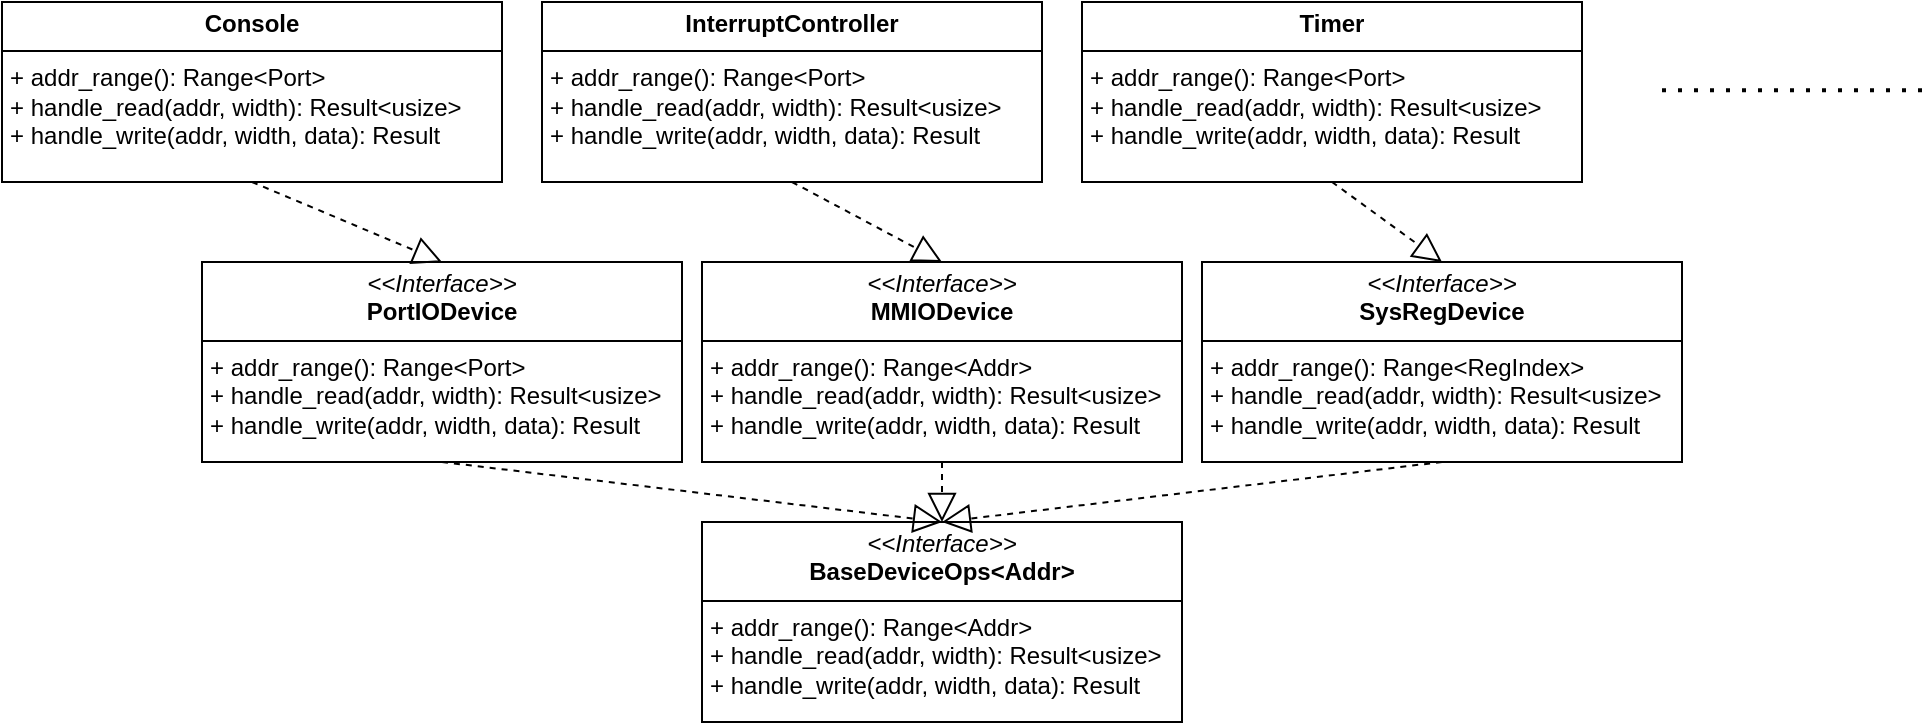 <mxfile version="26.2.9">
  <diagram name="Page-1" id="lz7bLKVi2YMartpfqSo2">
    <mxGraphModel dx="2430" dy="1073" grid="1" gridSize="10" guides="1" tooltips="1" connect="1" arrows="1" fold="1" page="1" pageScale="1" pageWidth="850" pageHeight="1100" math="0" shadow="0">
      <root>
        <mxCell id="0" />
        <mxCell id="1" parent="0" />
        <mxCell id="rO13EA9QYpoG7izfs3yC-1" value="&lt;p style=&quot;margin:0px;margin-top:4px;text-align:center;&quot;&gt;&lt;i&gt;&amp;lt;&amp;lt;Interface&amp;gt;&amp;gt;&lt;/i&gt;&lt;br&gt;&lt;b&gt;BaseDeviceOps&amp;lt;Addr&amp;gt;&lt;/b&gt;&lt;/p&gt;&lt;hr size=&quot;1&quot; style=&quot;border-style:solid;&quot;&gt;&lt;p style=&quot;margin:0px;margin-left:4px;&quot;&gt;+ addr_range(): Range&amp;lt;Addr&amp;gt;&lt;/p&gt;&lt;p style=&quot;margin:0px;margin-left:4px;&quot;&gt;+ handle_read(addr, width): Result&amp;lt;usize&amp;gt;&lt;/p&gt;&lt;p style=&quot;margin:0px;margin-left:4px;&quot;&gt;+ handle_write(addr, width, data): Result&lt;/p&gt;" style="verticalAlign=top;align=left;overflow=fill;html=1;whiteSpace=wrap;" vertex="1" parent="1">
          <mxGeometry x="320" y="440" width="240" height="100" as="geometry" />
        </mxCell>
        <mxCell id="rO13EA9QYpoG7izfs3yC-6" value="&lt;p style=&quot;margin:0px;margin-top:4px;text-align:center;&quot;&gt;&lt;i&gt;&amp;lt;&amp;lt;Interface&amp;gt;&amp;gt;&lt;/i&gt;&lt;br&gt;&lt;b&gt;PortIODevice&lt;/b&gt;&lt;/p&gt;&lt;hr size=&quot;1&quot; style=&quot;border-style:solid;&quot;&gt;&lt;p style=&quot;margin:0px;margin-left:4px;&quot;&gt;+ addr_range(): Range&amp;lt;Port&amp;gt;&lt;/p&gt;&lt;p style=&quot;margin:0px;margin-left:4px;&quot;&gt;+ handle_read(addr, width): Result&amp;lt;usize&amp;gt;&lt;/p&gt;&lt;p style=&quot;margin:0px;margin-left:4px;&quot;&gt;+ handle_write(addr, width, data): Result&lt;/p&gt;" style="verticalAlign=top;align=left;overflow=fill;html=1;whiteSpace=wrap;" vertex="1" parent="1">
          <mxGeometry x="70" y="310" width="240" height="100" as="geometry" />
        </mxCell>
        <mxCell id="rO13EA9QYpoG7izfs3yC-7" value="&lt;p style=&quot;margin:0px;margin-top:4px;text-align:center;&quot;&gt;&lt;i&gt;&amp;lt;&amp;lt;Interface&amp;gt;&amp;gt;&lt;/i&gt;&lt;br&gt;&lt;b&gt;MMIODevice&lt;/b&gt;&lt;/p&gt;&lt;hr size=&quot;1&quot; style=&quot;border-style:solid;&quot;&gt;&lt;p style=&quot;margin:0px;margin-left:4px;&quot;&gt;+ addr_range(): Range&amp;lt;Addr&amp;gt;&lt;/p&gt;&lt;p style=&quot;margin:0px;margin-left:4px;&quot;&gt;+ handle_read(addr, width): Result&amp;lt;usize&amp;gt;&lt;/p&gt;&lt;p style=&quot;margin:0px;margin-left:4px;&quot;&gt;+ handle_write(addr, width, data): Result&lt;/p&gt;" style="verticalAlign=top;align=left;overflow=fill;html=1;whiteSpace=wrap;" vertex="1" parent="1">
          <mxGeometry x="320" y="310" width="240" height="100" as="geometry" />
        </mxCell>
        <mxCell id="rO13EA9QYpoG7izfs3yC-8" value="&lt;p style=&quot;margin:0px;margin-top:4px;text-align:center;&quot;&gt;&lt;i&gt;&amp;lt;&amp;lt;Interface&amp;gt;&amp;gt;&lt;/i&gt;&lt;br&gt;&lt;b&gt;SysRegDevice&lt;/b&gt;&lt;/p&gt;&lt;hr size=&quot;1&quot; style=&quot;border-style:solid;&quot;&gt;&lt;p style=&quot;margin:0px;margin-left:4px;&quot;&gt;+ addr_range(): Range&amp;lt;RegIndex&amp;gt;&lt;/p&gt;&lt;p style=&quot;margin:0px;margin-left:4px;&quot;&gt;+ handle_read(addr, width): Result&amp;lt;usize&amp;gt;&lt;/p&gt;&lt;p style=&quot;margin:0px;margin-left:4px;&quot;&gt;+ handle_write(addr, width, data): Result&lt;/p&gt;" style="verticalAlign=top;align=left;overflow=fill;html=1;whiteSpace=wrap;" vertex="1" parent="1">
          <mxGeometry x="570" y="310" width="240" height="100" as="geometry" />
        </mxCell>
        <mxCell id="rO13EA9QYpoG7izfs3yC-9" value="" style="endArrow=block;dashed=1;endFill=0;endSize=12;html=1;rounded=0;exitX=0.5;exitY=1;exitDx=0;exitDy=0;fontStyle=1" edge="1" parent="1" source="rO13EA9QYpoG7izfs3yC-7">
          <mxGeometry width="160" relative="1" as="geometry">
            <mxPoint x="350" y="330" as="sourcePoint" />
            <mxPoint x="440" y="440" as="targetPoint" />
          </mxGeometry>
        </mxCell>
        <mxCell id="rO13EA9QYpoG7izfs3yC-11" value="" style="endArrow=block;dashed=1;endFill=0;endSize=12;html=1;rounded=0;entryX=0.5;entryY=0;entryDx=0;entryDy=0;exitX=0.5;exitY=1;exitDx=0;exitDy=0;" edge="1" parent="1" source="rO13EA9QYpoG7izfs3yC-6" target="rO13EA9QYpoG7izfs3yC-1">
          <mxGeometry width="160" relative="1" as="geometry">
            <mxPoint x="190" y="440" as="sourcePoint" />
            <mxPoint x="510" y="330" as="targetPoint" />
          </mxGeometry>
        </mxCell>
        <mxCell id="rO13EA9QYpoG7izfs3yC-12" value="" style="endArrow=block;dashed=1;endFill=0;endSize=12;html=1;rounded=0;exitX=0.5;exitY=1;exitDx=0;exitDy=0;entryX=0.5;entryY=0;entryDx=0;entryDy=0;" edge="1" parent="1" source="rO13EA9QYpoG7izfs3yC-8" target="rO13EA9QYpoG7izfs3yC-1">
          <mxGeometry width="160" relative="1" as="geometry">
            <mxPoint x="450" y="420" as="sourcePoint" />
            <mxPoint x="450" y="450" as="targetPoint" />
          </mxGeometry>
        </mxCell>
        <mxCell id="rO13EA9QYpoG7izfs3yC-13" value="&lt;p style=&quot;margin:0px;margin-top:4px;text-align:center;&quot;&gt;&lt;b&gt;Console&lt;/b&gt;&lt;/p&gt;&lt;hr size=&quot;1&quot; style=&quot;border-style:solid;&quot;&gt;&lt;p style=&quot;margin:0px;margin-left:4px;&quot;&gt;&lt;/p&gt;&lt;p style=&quot;margin: 0px 0px 0px 4px;&quot;&gt;+ addr_range(): Range&amp;lt;Port&amp;gt;&lt;/p&gt;&lt;p style=&quot;margin: 0px 0px 0px 4px;&quot;&gt;+ handle_read(addr, width): Result&amp;lt;usize&amp;gt;&lt;/p&gt;&lt;p style=&quot;margin: 0px 0px 0px 4px;&quot;&gt;+ handle_write(addr, width, data): Result&lt;/p&gt;" style="verticalAlign=top;align=left;overflow=fill;html=1;whiteSpace=wrap;" vertex="1" parent="1">
          <mxGeometry x="-30" y="180" width="250" height="90" as="geometry" />
        </mxCell>
        <mxCell id="rO13EA9QYpoG7izfs3yC-14" value="" style="endArrow=block;dashed=1;endFill=0;endSize=12;html=1;rounded=0;entryX=0.5;entryY=0;entryDx=0;entryDy=0;exitX=0.5;exitY=1;exitDx=0;exitDy=0;" edge="1" parent="1" source="rO13EA9QYpoG7izfs3yC-13" target="rO13EA9QYpoG7izfs3yC-6">
          <mxGeometry width="160" relative="1" as="geometry">
            <mxPoint x="200" y="420" as="sourcePoint" />
            <mxPoint x="450" y="450" as="targetPoint" />
          </mxGeometry>
        </mxCell>
        <mxCell id="rO13EA9QYpoG7izfs3yC-15" value="" style="endArrow=block;dashed=1;endFill=0;endSize=12;html=1;rounded=0;entryX=0.5;entryY=0;entryDx=0;entryDy=0;exitX=0.5;exitY=1;exitDx=0;exitDy=0;" edge="1" parent="1" source="rO13EA9QYpoG7izfs3yC-16" target="rO13EA9QYpoG7izfs3yC-7">
          <mxGeometry width="160" relative="1" as="geometry">
            <mxPoint x="440" y="130" as="sourcePoint" />
            <mxPoint x="690" y="160" as="targetPoint" />
          </mxGeometry>
        </mxCell>
        <mxCell id="rO13EA9QYpoG7izfs3yC-16" value="&lt;p style=&quot;margin:0px;margin-top:4px;text-align:center;&quot;&gt;&lt;b&gt;InterruptController&lt;/b&gt;&lt;/p&gt;&lt;hr size=&quot;1&quot; style=&quot;border-style:solid;&quot;&gt;&lt;p style=&quot;margin:0px;margin-left:4px;&quot;&gt;&lt;/p&gt;&lt;p style=&quot;margin: 0px 0px 0px 4px;&quot;&gt;+ addr_range(): Range&amp;lt;Port&amp;gt;&lt;/p&gt;&lt;p style=&quot;margin: 0px 0px 0px 4px;&quot;&gt;+ handle_read(addr, width): Result&amp;lt;usize&amp;gt;&lt;/p&gt;&lt;p style=&quot;margin: 0px 0px 0px 4px;&quot;&gt;+ handle_write(addr, width, data): Result&lt;/p&gt;" style="verticalAlign=top;align=left;overflow=fill;html=1;whiteSpace=wrap;" vertex="1" parent="1">
          <mxGeometry x="240" y="180" width="250" height="90" as="geometry" />
        </mxCell>
        <mxCell id="rO13EA9QYpoG7izfs3yC-17" value="" style="endArrow=block;dashed=1;endFill=0;endSize=12;html=1;rounded=0;entryX=0.5;entryY=0;entryDx=0;entryDy=0;exitX=0.5;exitY=1;exitDx=0;exitDy=0;" edge="1" parent="1" source="rO13EA9QYpoG7izfs3yC-18" target="rO13EA9QYpoG7izfs3yC-8">
          <mxGeometry width="160" relative="1" as="geometry">
            <mxPoint x="710" y="130" as="sourcePoint" />
            <mxPoint x="710" y="310" as="targetPoint" />
          </mxGeometry>
        </mxCell>
        <mxCell id="rO13EA9QYpoG7izfs3yC-18" value="&lt;p style=&quot;margin:0px;margin-top:4px;text-align:center;&quot;&gt;&lt;b&gt;Timer&lt;/b&gt;&lt;/p&gt;&lt;hr size=&quot;1&quot; style=&quot;border-style:solid;&quot;&gt;&lt;p style=&quot;margin:0px;margin-left:4px;&quot;&gt;&lt;/p&gt;&lt;p style=&quot;margin: 0px 0px 0px 4px;&quot;&gt;+ addr_range(): Range&amp;lt;Port&amp;gt;&lt;/p&gt;&lt;p style=&quot;margin: 0px 0px 0px 4px;&quot;&gt;+ handle_read(addr, width): Result&amp;lt;usize&amp;gt;&lt;/p&gt;&lt;p style=&quot;margin: 0px 0px 0px 4px;&quot;&gt;+ handle_write(addr, width, data): Result&lt;/p&gt;" style="verticalAlign=top;align=left;overflow=fill;html=1;whiteSpace=wrap;" vertex="1" parent="1">
          <mxGeometry x="510" y="180" width="250" height="90" as="geometry" />
        </mxCell>
        <mxCell id="rO13EA9QYpoG7izfs3yC-19" value="" style="endArrow=none;dashed=1;html=1;dashPattern=1 3;strokeWidth=2;rounded=0;" edge="1" parent="1">
          <mxGeometry width="50" height="50" relative="1" as="geometry">
            <mxPoint x="930" y="224.17" as="sourcePoint" />
            <mxPoint x="800" y="224.17" as="targetPoint" />
          </mxGeometry>
        </mxCell>
      </root>
    </mxGraphModel>
  </diagram>
</mxfile>
